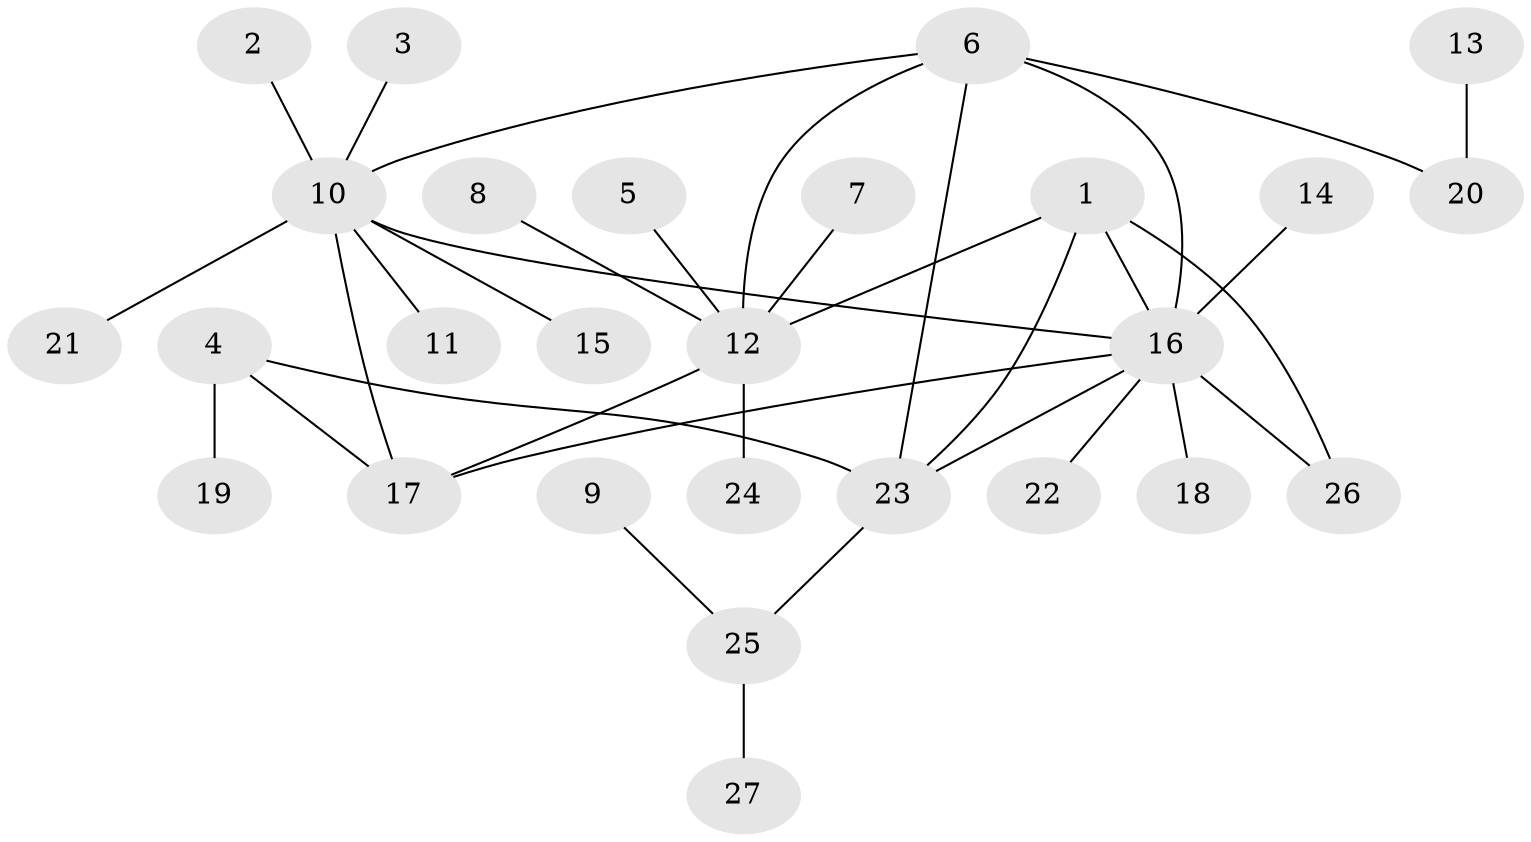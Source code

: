 // original degree distribution, {11: 0.019230769230769232, 2: 0.15384615384615385, 6: 0.019230769230769232, 4: 0.07692307692307693, 10: 0.019230769230769232, 5: 0.038461538461538464, 7: 0.019230769230769232, 9: 0.019230769230769232, 1: 0.6346153846153846}
// Generated by graph-tools (version 1.1) at 2025/37/03/04/25 23:37:36]
// undirected, 27 vertices, 34 edges
graph export_dot {
  node [color=gray90,style=filled];
  1;
  2;
  3;
  4;
  5;
  6;
  7;
  8;
  9;
  10;
  11;
  12;
  13;
  14;
  15;
  16;
  17;
  18;
  19;
  20;
  21;
  22;
  23;
  24;
  25;
  26;
  27;
  1 -- 12 [weight=1.0];
  1 -- 16 [weight=1.0];
  1 -- 23 [weight=1.0];
  1 -- 26 [weight=1.0];
  2 -- 10 [weight=1.0];
  3 -- 10 [weight=1.0];
  4 -- 17 [weight=1.0];
  4 -- 19 [weight=1.0];
  4 -- 23 [weight=1.0];
  5 -- 12 [weight=1.0];
  6 -- 10 [weight=1.0];
  6 -- 12 [weight=1.0];
  6 -- 16 [weight=1.0];
  6 -- 20 [weight=1.0];
  6 -- 23 [weight=1.0];
  7 -- 12 [weight=1.0];
  8 -- 12 [weight=1.0];
  9 -- 25 [weight=1.0];
  10 -- 11 [weight=1.0];
  10 -- 15 [weight=1.0];
  10 -- 16 [weight=1.0];
  10 -- 17 [weight=1.0];
  10 -- 21 [weight=1.0];
  12 -- 17 [weight=1.0];
  12 -- 24 [weight=1.0];
  13 -- 20 [weight=1.0];
  14 -- 16 [weight=1.0];
  16 -- 17 [weight=1.0];
  16 -- 18 [weight=1.0];
  16 -- 22 [weight=1.0];
  16 -- 23 [weight=1.0];
  16 -- 26 [weight=1.0];
  23 -- 25 [weight=1.0];
  25 -- 27 [weight=1.0];
}
